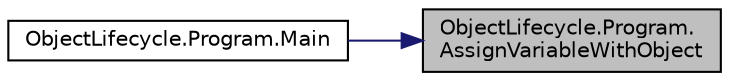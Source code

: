 digraph "ObjectLifecycle.Program.AssignVariableWithObject"
{
 // INTERACTIVE_SVG=YES
 // LATEX_PDF_SIZE
  edge [fontname="Helvetica",fontsize="10",labelfontname="Helvetica",labelfontsize="10"];
  node [fontname="Helvetica",fontsize="10",shape=record];
  rankdir="RL";
  Node1 [label="ObjectLifecycle.Program.\lAssignVariableWithObject",height=0.2,width=0.4,color="black", fillcolor="grey75", style="filled", fontcolor="black",tooltip="Ejemplo que muestra la asignación de un objeto a una variable."];
  Node1 -> Node2 [dir="back",color="midnightblue",fontsize="10",style="solid",fontname="Helvetica"];
  Node2 [label="ObjectLifecycle.Program.Main",height=0.2,width=0.4,color="black", fillcolor="white", style="filled",URL="$classObjectLifecycle_1_1Program.html#ab3ab1dc269cfaa2161e810d982764f89",tooltip="El punto de entrada al programa."];
}
